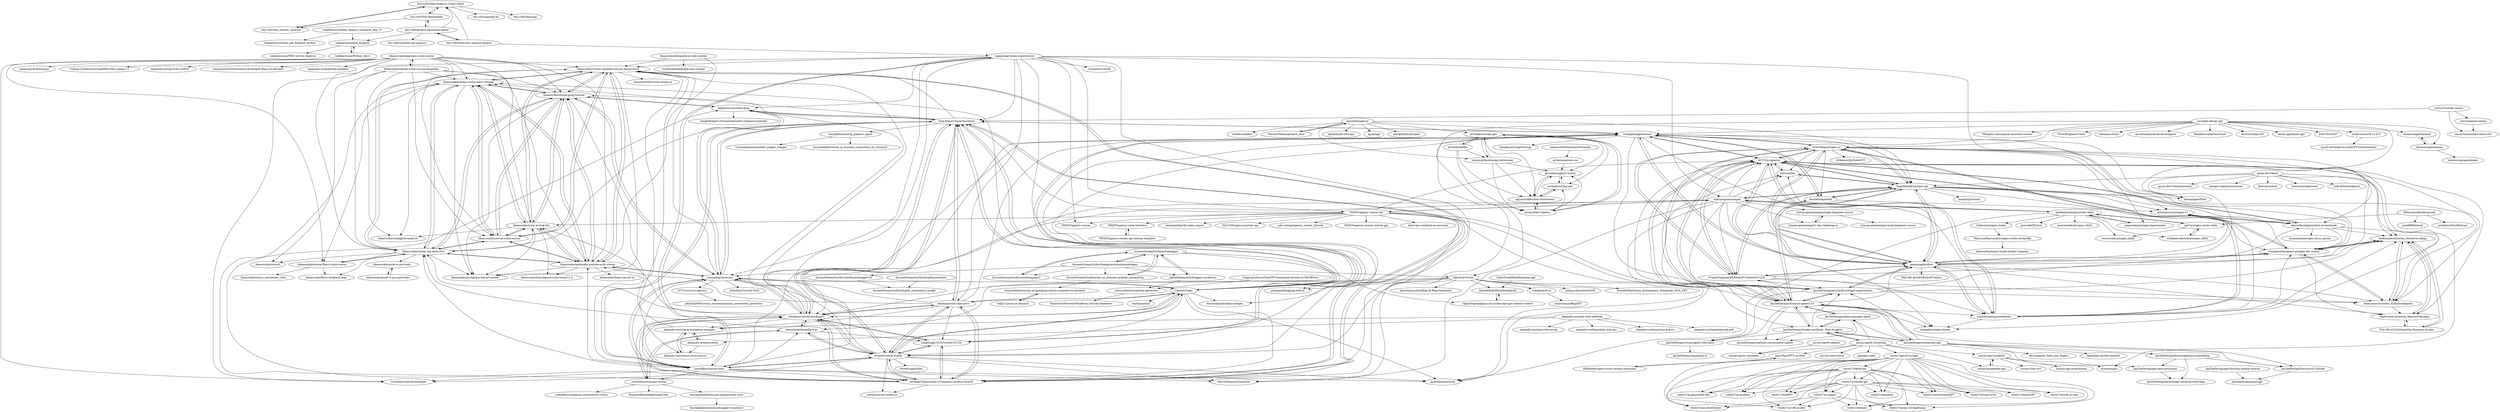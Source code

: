 digraph G {
"thu-vu92/Data-Science--Cheat-Sheet" -> "thu-vu92/DS-cheatsheets"
"thu-vu92/Data-Science--Cheat-Sheet" -> "thu-vu92/applied-ml"
"thu-vu92/Data-Science--Cheat-Sheet" -> "thu-vu92/the_witcher_network"
"thu-vu92/Data-Science--Cheat-Sheet" -> "thu-vu92/learning"
"lukebarousse/Python_Intro" -> "lukebarousse/Job_Analysis"
"RelevanceAI/relevanceai" -> "aj47/autogen-studio-skills"
"RelevanceAI/relevanceai" -> "misbahsy/Doc2Podcast" ["e"=1]
"RelevanceAI/relevanceai" -> "yym68686/aient"
"niklasnolte/MonotonicNetworks" -> "airtai/monotonic-nn"
"thu-vu92/python-dashboard-panel" -> "thu-vu92/youtube-api-analysis"
"thu-vu92/python-dashboard-panel" -> "thu-vu92/DS-cheatsheets"
"thu-vu92/python-dashboard-panel" -> "thu-vu92/Data-Science--Cheat-Sheet"
"thu-vu92/python-dashboard-panel" -> "thu-vu92/local-llms-analyse-finance"
"thu-vu92/python-dashboard-panel" -> "lukebarousse/Job_Analysis"
"thu-vu92/the_witcher_network" -> "thu-vu92/Data-Science--Cheat-Sheet"
"thu-vu92/DS-cheatsheets" -> "thu-vu92/Data-Science--Cheat-Sheet"
"thu-vu92/DS-cheatsheets" -> "thu-vu92/python-dashboard-panel"
"thu-vu92/DS-cheatsheets" -> "thu-vu92/the_witcher_network"
"lukebarousse/Job_Analysis" -> "lukebarousse/Python_Intro"
"lukebarousse/Job_Analysis" -> "lukebarousse/TRIC-Survey-Analysis"
"vitustockholm/nextjs-dropshiping-starter-template-on-demand" -> "willp11/print-on-demand"
"airtai/monotonic-nn" -> "airtai/fastagency-studio"
"lukebarousse/Data_Analyst_Streamlit_App_V1" -> "lukebarousse/Data_Job_Pipeline_Airflow"
"lukebarousse/Data_Analyst_Streamlit_App_V1" -> "lukebarousse/Job_Analysis"
"TrippingLettuce/ChatGPT-Generated-Articles-to-WordPress" -> "cleissonbarbosa/article-generator"
"ruankie/ecrivai" -> "minh-hoque/BlogGPT"
"airtai/docstring-gen" -> "ag2ai/cookiecutter-faststream"
"airtai/docstring-gen" -> "airtai/fastagency-studio"
"willp11/print-on-demand" -> "vitustockholm/nextjs-dropshiping-starter-template-on-demand"
"vdutts7/tiktok-bot" -> "vdutts7/botplot"
"vdutts7/tiktok-bot" -> "vdutts7/ai-generated-nfts"
"vdutts7/tiktok-bot" -> "vdutts7/midas-3d-depthmap"
"vdutts7/tiktok-bot" -> "vdutts7/ai-rapper"
"vdutts7/tiktok-bot" -> "vdutts7/dnn-distributed"
"vdutts7/tiktok-bot" -> "vdutts7/ai-mreflow"
"vdutts7/tiktok-bot" -> "vdutts7/youtube-gpt"
"vdutts7/tiktok-bot" -> "vdutts7/cs186-ai-chat"
"vdutts7/tiktok-bot" -> "vdutts7/chatBTC"
"vdutts7/tiktok-bot" -> "vdutts7/dexterity"
"vdutts7/tiktok-bot" -> "vdutts7/constitutionGPT"
"vdutts7/tiktok-bot" -> "vdutts7/trivial-trivia"
"airtai/nbdev-mkdocs" -> "ag2ai/cookiecutter-faststream"
"airtai/nbdev-mkdocs" -> "airtai/docstring-gen"
"airtai/nbdev-mkdocs" -> "airtai/fastagency-studio"
"airtai/nbdev-mkdocs" -> "airtai/faststream-gen"
"szczyglis-dev/py-gpt" -> "Mintplex-Labs/openai-assistant-swarm" ["e"=1]
"szczyglis-dev/py-gpt" -> "jbexta/AgentPilot" ["e"=1]
"szczyglis-dev/py-gpt" -> "AJaySi/AI-Writer"
"szczyglis-dev/py-gpt" -> "PromtEngineer/Verbi" ["e"=1]
"szczyglis-dev/py-gpt" -> "nbonamy/witsy" ["e"=1]
"szczyglis-dev/py-gpt" -> "small-cactus/M.I.L.E.S"
"szczyglis-dev/py-gpt" -> "eliranwong/letmedoit"
"szczyglis-dev/py-gpt" -> "victordibia/autogen-ui"
"szczyglis-dev/py-gpt" -> "eliranwong/toolmate"
"szczyglis-dev/py-gpt" -> "muratcankoylan/AI-Investigator" ["e"=1]
"szczyglis-dev/py-gpt" -> "KoljaB/LocalAIVoiceChat" ["e"=1]
"szczyglis-dev/py-gpt" -> "enricoros/big-AGI" ["e"=1]
"szczyglis-dev/py-gpt" -> "rnadigital/agentcloud"
"szczyglis-dev/py-gpt" -> "bionic-gpt/bionic-gpt" ["e"=1]
"szczyglis-dev/py-gpt" -> "Josh-XT/AGiXT" ["e"=1]
"OpaceDigitalAgency/ai-scribe-chat-gpt-content-creator" -> "JamesEBall/SEOArticlegenAI"
"unconv/gpt-autopilot" -> "unconv/puppeteer-gpt"
"unconv/gpt-autopilot" -> "unconv/gpt-pydecorator"
"unconv/gpt-autopilot" -> "unconv/chat-wtf"
"unconv/gpt-autopilot" -> "kreneskyp/ix" ["e"=1]
"eliranwong/letmedoit" -> "eliranwong/toolmate"
"SCTY-Inc/agentcy" -> "jaemil/agentsflow"
"SCTY-Inc/agentcy" -> "Andyinater/AutoGen_IterativeCoding"
"SCTY-Inc/agentcy" -> "ivangabriele/openai-autogen-dev-studio"
"SCTY-Inc/agentcy" -> "victordibia/autogen-ui"
"SCTY-Inc/agentcy" -> "AaronWard/generative-ai-workbook"
"SCTY-Inc/agentcy" -> "JayZeeDesign/microsoft-autogen-experiments"
"SCTY-Inc/agentcy" -> "Andyinater/AutoGen_EnhancedAgents"
"SCTY-Inc/agentcy" -> "JayZeeDesign/research-agents-3.0"
"SCTY-Inc/agentcy" -> "SageMindAI/autogen-agi"
"SCTY-Inc/agentcy" -> "PromptEngineer48/MemGPT-AutoGEN-LLM"
"SCTY-Inc/agentcy" -> "bonadio/autogenwebdemo"
"SCTY-Inc/agentcy" -> "thinkall/autogen-demos"
"SCTY-Inc/agentcy" -> "Andyinater/AutoGen_MemoryManager"
"SCTY-Inc/agentcy" -> "xforceai/ide"
"SCTY-Inc/agentcy" -> "rnadigital/agentcloud"
"airtai/fastkafka" -> "airtai/nbdev-mkdocs"
"airtai/fastkafka" -> "airtai/faststream-gen"
"airtai/fastkafka" -> "ag2ai/cookiecutter-faststream"
"airtai/fastkafka" -> "taskiq-python/taskiq-faststream"
"JayZeeDesign/researcher-gpt" -> "JayZeeDesign/Discord-AI-Chatbot"
"JayZeeDesign/researcher-gpt" -> "JayZeeDesign/research-agents-3.0"
"JayZeeDesign/researcher-gpt" -> "JayZeeDesign/Scrape-anything---Web-AI-agent"
"JayZeeDesign/researcher-gpt" -> "JayZeeDesign/inbox-manager-agent"
"JayZeeDesign/researcher-gpt" -> "JayZeeDesign/gpt-data-extraction"
"JayZeeDesign/researcher-gpt" -> "daveshap/AI_Tools_and_Papers" ["e"=1]
"JayZeeDesign/researcher-gpt" -> "JayZeeDesign/Knowledgebase-embedding"
"JayZeeDesign/researcher-gpt" -> "langchain-ai/web-explorer" ["e"=1]
"JayZeeDesign/researcher-gpt" -> "JayZeeDesign/microsoft-autogen-experiments"
"JayZeeDesign/microsoft-autogen-experiments" -> "SCTY-Inc/agentcy"
"JayZeeDesign/microsoft-autogen-experiments" -> "jaemil/agentsflow"
"JayZeeDesign/microsoft-autogen-experiments" -> "JayZeeDesign/vision-agent-with-llava"
"JayZeeDesign/microsoft-autogen-experiments" -> "Andyinater/AutoGen_IterativeCoding"
"JayZeeDesign/microsoft-autogen-experiments" -> "Andyinater/AutoGen_EnhancedAgents"
"JayZeeDesign/microsoft-autogen-experiments" -> "ivangabriele/openai-autogen-dev-studio"
"JayZeeDesign/microsoft-autogen-experiments" -> "JayZeeDesign/research-agents-3.0"
"JayZeeDesign/gpt-function-calling-tutorial" -> "JayZeeDesign/gmail-gpt"
"vdutts7/youtube-gpt" -> "vdutts7/botplot"
"vdutts7/youtube-gpt" -> "vdutts7/midas-3d-depthmap"
"vdutts7/youtube-gpt" -> "vdutts7/ai-rapper"
"vdutts7/youtube-gpt" -> "vdutts7/dnn-distributed"
"vdutts7/youtube-gpt" -> "vdutts7/cs186-ai-chat"
"vdutts7/youtube-gpt" -> "vdutts7/ai-generated-nfts"
"vdutts7/youtube-gpt" -> "vdutts7/ai-mreflow"
"vdutts7/youtube-gpt" -> "vdutts7/dexterity"
"vdutts7/youtube-gpt" -> "vdutts7/chatBTC"
"vdutts7/youtube-gpt" -> "vdutts7/betterGPT"
"vdutts7/youtube-gpt" -> "vdutts7/constitutionGPT"
"vdutts7/youtube-gpt" -> "vdutts7/trivial-trivia"
"vdutts7/youtube-gpt" -> "vdutts7/ee16b-ai-chat"
"ivangabriele/openai-autogen-dev-studio" -> "Andyinater/AutoGen_IterativeCoding"
"ivangabriele/openai-autogen-dev-studio" -> "Andyinater/AutoGen_EnhancedAgents"
"ivangabriele/openai-autogen-dev-studio" -> "Andyinater/AutoGen_MemoryManager"
"ivangabriele/openai-autogen-dev-studio" -> "SCTY-Inc/agentcy"
"ivangabriele/openai-autogen-dev-studio" -> "jaemil/agentsflow"
"ivangabriele/openai-autogen-dev-studio" -> "antoineross/Autogen-UI"
"Andyinater/AutoGen_MemoryManager" -> "Andyinater/AutoGen_IterativeCoding"
"Andyinater/AutoGen_MemoryManager" -> "Poly186-AI-DAO/AutoGen-Example-Scripts"
"genia-dev/GeniA" -> "genia-dev/vibraniumdome"
"genia-dev/GeniA" -> "emrgnt-cmplxty/automata" ["e"=1]
"genia-dev/GeniA" -> "SageMindAI/autogen-agi"
"genia-dev/GeniA" -> "fleet-ai/context" ["e"=1]
"genia-dev/GeniA" -> "kreneskyp/ix" ["e"=1]
"genia-dev/GeniA" -> "ivangabriele/openai-autogen-dev-studio"
"genia-dev/GeniA" -> "jaemil/agentsflow"
"genia-dev/GeniA" -> "ennucore/clippinator" ["e"=1]
"genia-dev/GeniA" -> "Link-AGI/AutoAgents" ["e"=1]
"CyberPunkMetalHead/seo-gpt" -> "JamesEBall/SEOArticlegenAI"
"cleissonbarbosa/article-generator" -> "Glimor/AI-Powered-WordPress-Article-Generator"
"jakeadelman/autoblogger-wordpress" -> "IncomeStreamSurfer/autoblogger"
"jakeadelman/autoblogger-wordpress" -> "cleissonbarbosa/article-generator"
"IncomeStreamSurfer/autoblogger" -> "jakeadelman/autoblogger-wordpress"
"IncomeStreamSurfer/autoblogger" -> "IncomeStreamSurfer/autobloggingv2"
"IncomeStreamSurfer/autoblogger" -> "IncomeStreamSurfer/chatgptassistantautoblogger"
"IncomeStreamSurfer/autoblogger" -> "IncomeStreamSurfer/print_on_demand_printify_automation"
"IncomeStreamSurfer/autoblogger" -> "grumpyp/blogging-with-ai"
"IncomeStreamSurfer/autoblogger" -> "OpaceDigitalAgency/ai-scribe-chat-gpt-content-creator"
"Andyinater/AutoGen_IterativeCoding" -> "Andyinater/AutoGen_MemoryManager"
"Andyinater/AutoGen_IterativeCoding" -> "ivangabriele/openai-autogen-dev-studio"
"Andyinater/AutoGen_IterativeCoding" -> "Andyinater/AutoGen_EnhancedAgents"
"Andyinater/AutoGen_IterativeCoding" -> "Poly186-AI-DAO/AutoGen-Example-Scripts"
"JayZeeDesign/gpt-data-extraction" -> "JayZeeDesign/knowledge-retrieval-with-imgs"
"JayZeeDesign/Discord-AI-Chatbot" -> "JayZeeDesign/gmail-gpt"
"unconv/puppeteer-gpt" -> "unconv/gpt-autopilot"
"IncomeStreamSurfer/print_on_demand_printify_automation" -> "vitustockholm/nextjs-dropshiping-starter-template-on-demand"
"IncomeStreamSurfer/print_on_demand_printify_automation" -> "IncomeStreamSurfer/autoblogger"
"JamesEBall/SEOArticlegenAI" -> "OpaceDigitalAgency/ai-scribe-chat-gpt-content-creator"
"AaronWard/generative-ai-workbook" -> "SCTY-Inc/agentcy"
"AaronWard/generative-ai-workbook" -> "antoineross/Autogen-UI"
"AaronWard/generative-ai-workbook" -> "Andyinater/AutoGen_IterativeCoding"
"AaronWard/generative-ai-workbook" -> "Andyinater/AutoGen_EnhancedAgents"
"AaronWard/generative-ai-workbook" -> "msamylea/autogen_focus_group"
"AaronWard/generative-ai-workbook" -> "ivangabriele/openai-autogen-dev-studio"
"Poly186-AI-DAO/AutoGen-Example-Scripts" -> "Andyinater/AutoGen_MemoryManager"
"Poly186-AI-DAO/AutoGen-Example-Scripts" -> "Andyinater/AutoGen_IterativeCoding"
"JayZeeDesign/Knowledgebase-embedding" -> "JayZeeDesign/gpt-data-extraction"
"JayZeeDesign/Knowledgebase-embedding" -> "JayZeeDesign/Discord-AI-Chatbot"
"JayZeeDesign/Knowledgebase-embedding" -> "JayZeeDesign/knowledge-retrieval-with-imgs"
"airtai/faststream-gen" -> "taskiq-python/taskiq-faststream"
"airtai/faststream-gen" -> "airtai/nbdev-mkdocs"
"airtai/faststream-gen" -> "ag2ai/cookiecutter-faststream"
"airtai/faststream-gen" -> "airtai/fastagency-studio"
"airtai/faststream-gen" -> "airtai/fastkafka"
"airtai/faststream-gen" -> "airtai/docstring-gen"
"Jiayi-Pan/GPT-V-on-Web" -> "olliethedev/gpt4-vision-chrome-extension"
"xforceai/ide" -> "SageMindAI/autogen-agi"
"xforceai/ide" -> "SCTY-Inc/agentcy"
"bhancockio/nextjs-crewai-basic-tutorial" -> "bhancockio/crewai-groq-tutorial"
"bhancockio/nextjs-crewai-basic-tutorial" -> "bhancockio/crewai-updated-tutorial-hierarchical"
"bhancockio/nextjs-crewai-basic-tutorial" -> "bhancockio/automate-youtube-with-crewai"
"bhancockio/nextjs-crewai-basic-tutorial" -> "bhancockio/instagram-llama3-crewai"
"bhancockio/nextjs-crewai-basic-tutorial" -> "bhancockio/crew-ai-crash-course"
"bhancockio/nextjs-crewai-basic-tutorial" -> "bhancockio/crew-ai-local-llm"
"bhancockio/nextjs-crewai-basic-tutorial" -> "bhancockio/crewai-rag-deep-dive"
"bhancockio/nextjs-crewai-basic-tutorial" -> "bhancockio/crewai-flows-crash-course"
"bhancockio/nextjs-crewai-basic-tutorial" -> "bhancockio/chatgpt4o-analysis"
"unconv/gpt4v-browsing" -> "JayZeeDesign/Scrape-anything---Web-AI-agent"
"unconv/gpt4v-browsing" -> "unconv/puppeteer-gpt"
"unconv/gpt4v-browsing" -> "vdutts7/gpt4V-scraper"
"unconv/gpt4v-browsing" -> "Jiayi-Pan/GPT-V-on-Web"
"unconv/gpt4v-browsing" -> "unconv/gpt-autopilot"
"unconv/gpt4v-browsing" -> "unconv/shortrocity" ["e"=1]
"unconv/gpt4v-browsing" -> "JayZeeDesign/inbox-manager-agent"
"unconv/gpt4v-browsing" -> "unconv/gpt4v-examples"
"unconv/gpt4v-browsing" -> "jide/gpt-video"
"JayZeeDesign/Scrape-anything---Web-AI-agent" -> "unconv/gpt4v-browsing"
"JayZeeDesign/Scrape-anything---Web-AI-agent" -> "JayZeeDesign/research-agents-3.0"
"JayZeeDesign/Scrape-anything---Web-AI-agent" -> "JayZeeDesign/inbox-manager-agent"
"JayZeeDesign/Scrape-anything---Web-AI-agent" -> "JayZeeDesign/realtime-conversation-copilot"
"JayZeeDesign/Scrape-anything---Web-AI-agent" -> "JayZeeDesign/researcher-gpt"
"JayZeeDesign/Scrape-anything---Web-AI-agent" -> "JayZeeDesign/vision-agent-with-llava"
"JayZeeDesign/Scrape-anything---Web-AI-agent" -> "JayZeeDesign/microsoft-autogen-experiments"
"olliethedev/gpt4-vision-chrome-extension" -> "Jiayi-Pan/GPT-V-on-Web"
"WaywardHayward/autogen-studio-dockerfile" -> "danmurf/autogen-studio-docker-compose"
"yeyu2/Youtube_demos" -> "yeyu2/gemini-nextjs"
"yeyu2/Youtube_demos" -> "yeyu2/multimodal-client-vite"
"yeyu2/Youtube_demos" -> "Eng-Elias/CrewAI-Visualizer"
"small-cactus/M.I.L.E.S" -> "small-cactus/Jarvis-ChatGPT-VoiceAssistant"
"JayZeeDesign/research-agents-3.0" -> "JayZeeDesign/Scrape-anything---Web-AI-agent"
"JayZeeDesign/research-agents-3.0" -> "SCTY-Inc/agentcy"
"JayZeeDesign/research-agents-3.0" -> "SageMindAI/autogen-agi"
"JayZeeDesign/research-agents-3.0" -> "JayZeeDesign/inbox-manager-agent"
"JayZeeDesign/research-agents-3.0" -> "JayZeeDesign/microsoft-autogen-experiments"
"JayZeeDesign/research-agents-3.0" -> "JayZeeDesign/vision-agent-with-llava"
"JayZeeDesign/research-agents-3.0" -> "jaemil/agentsflow"
"JayZeeDesign/research-agents-3.0" -> "JayZeeDesign/researcher-gpt"
"JayZeeDesign/research-agents-3.0" -> "victordibia/autogen-ui"
"JayZeeDesign/research-agents-3.0" -> "xforceai/ide"
"JayZeeDesign/research-agents-3.0" -> "JayZeeDesign/realtime-conversation-copilot"
"JayZeeDesign/research-agents-3.0" -> "thinkall/autogen-demos"
"JayZeeDesign/research-agents-3.0" -> "bonadio/autogenwebdemo"
"JayZeeDesign/research-agents-3.0" -> "JayZeeDesign/Discord-AI-Chatbot"
"JayZeeDesign/research-agents-3.0" -> "PromptEngineer48/MemGPT-AutoGEN-LLM"
"VRSEN/agency-swarm-lab" -> "VRSEN/agency-swarm" ["e"=1]
"VRSEN/agency-swarm-lab" -> "jgravelle/AutoGroq" ["e"=1]
"VRSEN/agency-swarm-lab" -> "john-adeojo/agency_swarm_tutorial" ["e"=1]
"VRSEN/agency-swarm-lab" -> "VRSEN/agency-swarm-custom-gpt"
"VRSEN/agency-swarm-lab" -> "disler/poc-realtime-ai-assistant" ["e"=1]
"VRSEN/agency-swarm-lab" -> "VRSEN/agency-voice-interface"
"VRSEN/agency-swarm-lab" -> "Eng-Elias/CrewAI-Visualizer"
"VRSEN/agency-swarm-lab" -> "MervinPraison/PraisonAI" ["e"=1]
"VRSEN/agency-swarm-lab" -> "JayZeeDesign/research-agents-3.0"
"VRSEN/agency-swarm-lab" -> "tylerprogramming/ai"
"VRSEN/agency-swarm-lab" -> "brainqub3/jar3d_meta_expert" ["e"=1]
"VRSEN/agency-swarm-lab" -> "JayZeeDesign/Scrape-anything---Web-AI-agent"
"VRSEN/agency-swarm-lab" -> "SCTY-Inc/agentcy"
"VRSEN/agency-swarm-lab" -> "bhancockio/crew-ai-local-llm"
"VRSEN/agency-swarm-lab" -> "MLT-OSS/open-assistant-api" ["e"=1]
"bhancockio/crew-ai-crash-course" -> "bhancockio/crewai-updated-tutorial-hierarchical"
"bhancockio/crew-ai-crash-course" -> "bhancockio/crew-ai-local-llm"
"bhancockio/crew-ai-crash-course" -> "bhancockio/nextjs-crewai-basic-tutorial"
"bhancockio/crew-ai-crash-course" -> "bhancockio/crewai-groq-tutorial"
"bhancockio/crew-ai-crash-course" -> "bhancockio/crewai-rag-deep-dive"
"bhancockio/crew-ai-crash-course" -> "bhancockio/automate-youtube-with-crewai"
"Eng-Elias/CrewAI-Visualizer" -> "AbubakrChan/crewai-UI-business-product-launch"
"Eng-Elias/CrewAI-Visualizer" -> "LangGraph-GUI/CrewAI-GUI-Qt"
"Eng-Elias/CrewAI-Visualizer" -> "strnad/CrewAI-Studio"
"Eng-Elias/CrewAI-Visualizer" -> "yanniedog/Autocrew"
"Eng-Elias/CrewAI-Visualizer" -> "definitive-io/crewai-groq"
"Eng-Elias/CrewAI-Visualizer" -> "crewAIInc/crewAI-tools"
"Eng-Elias/CrewAI-Visualizer" -> "alexfazio/crewAI-quickstart"
"Eng-Elias/CrewAI-Visualizer" -> "Upsonic/Tiger"
"Eng-Elias/CrewAI-Visualizer" -> "rnadigital/agentcloud"
"Eng-Elias/CrewAI-Visualizer" -> "bhancockio/crewai-rag-deep-dive"
"Eng-Elias/CrewAI-Visualizer" -> "bhancockio/crewai-updated-tutorial-hierarchical"
"Eng-Elias/CrewAI-Visualizer" -> "bhancockio/crewai-groq-tutorial"
"Eng-Elias/CrewAI-Visualizer" -> "bhancockio/nextjs-crewai-basic-tutorial"
"Eng-Elias/CrewAI-Visualizer" -> "alexfazio/viral-clips-crew"
"Eng-Elias/CrewAI-Visualizer" -> "tonykipkemboi/trip_planner_agent"
"thu-vu92/local-llms-analyse-finance" -> "thu-vu92/python-dashboard-panel"
"thu-vu92/local-llms-analyse-finance" -> "majacinka/crewai-experiments"
"thu-vu92/local-llms-analyse-finance" -> "thu-vu92/Data-Science--Cheat-Sheet"
"bhancockio/crewai-updated-tutorial-hierarchical" -> "bhancockio/crew-ai-crash-course"
"bhancockio/crewai-updated-tutorial-hierarchical" -> "bhancockio/crewai-groq-tutorial"
"bhancockio/crewai-updated-tutorial-hierarchical" -> "bhancockio/automate-youtube-with-crewai"
"bhancockio/crewai-updated-tutorial-hierarchical" -> "bhancockio/crew-ai-local-llm"
"bhancockio/crewai-updated-tutorial-hierarchical" -> "bhancockio/nextjs-crewai-basic-tutorial"
"bhancockio/crewai-updated-tutorial-hierarchical" -> "linuxandchill/crewai-stocks-yt"
"bhancockio/crewai-updated-tutorial-hierarchical" -> "alejandro-ao/crewai-crash-course"
"bhancockio/crewai-updated-tutorial-hierarchical" -> "bhancockio/instagram-llama3-crewai"
"bhancockio/crewai-updated-tutorial-hierarchical" -> "bhancockio/crewai-rag-deep-dive"
"bhancockio/crewai-updated-tutorial-hierarchical" -> "AbubakrChan/crewai-UI-business-product-launch"
"bhancockio/crewai-groq-tutorial" -> "bhancockio/crewai-updated-tutorial-hierarchical"
"bhancockio/crewai-groq-tutorial" -> "bhancockio/crew-ai-local-llm"
"bhancockio/crewai-groq-tutorial" -> "bhancockio/nextjs-crewai-basic-tutorial"
"bhancockio/crewai-groq-tutorial" -> "bhancockio/instagram-llama3-crewai"
"bhancockio/crewai-groq-tutorial" -> "bhancockio/automate-youtube-with-crewai"
"bhancockio/crewai-groq-tutorial" -> "bhancockio/crew-ai-crash-course"
"bhancockio/crewai-groq-tutorial" -> "definitive-io/crewai-groq"
"bhancockio/crewai-groq-tutorial" -> "yanniedog/Autocrew"
"bhancockio/crewai-groq-tutorial" -> "bhancockio/crewai-rag-deep-dive"
"jaemil/agentsflow" -> "victordibia/autogen-ui"
"jaemil/agentsflow" -> "SCTY-Inc/agentcy"
"jaemil/agentsflow" -> "ivangabriele/openai-autogen-dev-studio"
"jaemil/agentsflow" -> "bonadio/autogenwebdemo"
"jaemil/agentsflow" -> "rnadigital/agentcloud"
"jaemil/agentsflow" -> "Andyinater/AutoGen_IterativeCoding"
"jaemil/agentsflow" -> "SageMindAI/autogen-agi"
"jaemil/agentsflow" -> "JayZeeDesign/microsoft-autogen-experiments"
"jaemil/agentsflow" -> "Andyinater/AutoGen_EnhancedAgents"
"jaemil/agentsflow" -> "PromptEngineer48/MemGPT-AutoGEN-LLM"
"jaemil/agentsflow" -> "dustland/agentok"
"jaemil/agentsflow" -> "Andyinater/AutoGen_MemoryManager"
"jaemil/agentsflow" -> "antoineross/Autogen-UI"
"jaemil/agentsflow" -> "Poly186-AI-DAO/PolyGPT-alpha"
"jaemil/agentsflow" -> "AaronWard/generative-ai-workbook"
"victordibia/autogen-ui" -> "jaemil/agentsflow"
"victordibia/autogen-ui" -> "SCTY-Inc/agentcy"
"victordibia/autogen-ui" -> "bonadio/autogenwebdemo"
"victordibia/autogen-ui" -> "rnadigital/agentcloud"
"victordibia/autogen-ui" -> "PromptEngineer48/MemGPT-AutoGEN-LLM"
"victordibia/autogen-ui" -> "antoineross/Autogen-UI"
"victordibia/autogen-ui" -> "SageMindAI/autogen-agi"
"victordibia/autogen-ui" -> "ivangabriele/openai-autogen-dev-studio"
"victordibia/autogen-ui" -> "AaronWard/generative-ai-workbook"
"victordibia/autogen-ui" -> "xforceai/ide"
"victordibia/autogen-ui" -> "JayZeeDesign/research-agents-3.0"
"victordibia/autogen-ui" -> "thinkall/autogen-demos"
"victordibia/autogen-ui" -> "Andyinater/AutoGen_IterativeCoding"
"victordibia/autogen-ui" -> "xXAdonesXx/NodeGPT" ["e"=1]
"victordibia/autogen-ui" -> "dustland/agentok"
"crewAIInc/crewAI-tools" -> "crewAIInc/crewAI-examples" ["e"=1]
"crewAIInc/crewAI-tools" -> "Eng-Elias/CrewAI-Visualizer"
"crewAIInc/crewAI-tools" -> "strnad/CrewAI-Studio"
"crewAIInc/crewAI-tools" -> "alexfazio/crewAI-quickstart"
"crewAIInc/crewAI-tools" -> "AbubakrChan/crewai-UI-business-product-launch"
"crewAIInc/crewAI-tools" -> "yanniedog/Autocrew"
"crewAIInc/crewAI-tools" -> "majacinka/crewai-experiments"
"crewAIInc/crewAI-tools" -> "bhancockio/crewai-updated-tutorial-hierarchical"
"crewAIInc/crewAI-tools" -> "jgravelle/AutoGroq" ["e"=1]
"crewAIInc/crewAI-tools" -> "MervinPraison/PraisonAI" ["e"=1]
"crewAIInc/crewAI-tools" -> "bhancockio/crewai-rag-deep-dive"
"crewAIInc/crewAI-tools" -> "rnadigital/agentcloud"
"crewAIInc/crewAI-tools" -> "bhancockio/automate-youtube-with-crewai"
"crewAIInc/crewAI-tools" -> "crewAIInc/awesome-crewai"
"crewAIInc/crewAI-tools" -> "theyashwanthsai/Devyan"
"tylerprogramming/ai" -> "tylerprogramming/31-day-challenge-ai"
"tylerprogramming/ai" -> "jgravelle/AutoGroq" ["e"=1]
"tylerprogramming/ai" -> "SageMindAI/autogen-agi"
"tylerprogramming/ai" -> "tylerprogramming/autogen-beginner-course"
"tylerprogramming/ai" -> "madtank/autogenstudio-skills"
"tylerprogramming/ai" -> "SCTY-Inc/agentcy"
"tylerprogramming/ai" -> "JayZeeDesign/research-agents-3.0"
"tylerprogramming/ai" -> "PromptEngineer48/MemGPT-AutoGEN-LLM"
"tylerprogramming/ai" -> "jaemil/agentsflow"
"tylerprogramming/ai" -> "alexfazio/crewAI-quickstart"
"tylerprogramming/ai" -> "MervinPraison/PraisonAI" ["e"=1]
"tylerprogramming/ai" -> "xforceai/ide"
"tylerprogramming/ai" -> "crewAIInc/crewAI-tools"
"tylerprogramming/ai" -> "thinkall/autogen-demos"
"tylerprogramming/ai" -> "VRSEN/agency-swarm-lab"
"majacinka/crewai-experiments" -> "crewAIInc/crewAI-tools"
"majacinka/crewai-experiments" -> "crewAIInc/crewAI-examples" ["e"=1]
"majacinka/crewai-experiments" -> "alexfazio/crewAI-quickstart"
"majacinka/crewai-experiments" -> "yanniedog/Autocrew"
"majacinka/crewai-experiments" -> "Eng-Elias/CrewAI-Visualizer"
"majacinka/crewai-experiments" -> "AbubakrChan/crewai-UI-business-product-launch"
"majacinka/crewai-experiments" -> "bhancockio/crewai-updated-tutorial-hierarchical"
"majacinka/crewai-experiments" -> "strnad/CrewAI-Studio"
"majacinka/crewai-experiments" -> "majacinka/autogen-experiments"
"majacinka/crewai-experiments" -> "definitive-io/crewai-groq"
"majacinka/crewai-experiments" -> "crewAIInc/crewAI" ["e"=1]
"majacinka/crewai-experiments" -> "alexfazio/viral-clips-crew"
"majacinka/crewai-experiments" -> "VRSEN/agency-swarm" ["e"=1]
"majacinka/crewai-experiments" -> "VRSEN/agency-swarm-lab"
"majacinka/crewai-experiments" -> "tylerprogramming/ai"
"alejandro-ao/crewai-instagram-example" -> "alejandro-ao/crewai-crash-course"
"alejandro-ao/crewai-instagram-example" -> "alejandro-ao/exa-crewai"
"alejandro-ao/crewai-instagram-example" -> "bhancockio/crewai-groq-tutorial"
"PromptEngineer48/MemGPT-AutoGEN-LLM" -> "jaemil/agentsflow"
"PromptEngineer48/MemGPT-AutoGEN-LLM" -> "SageMindAI/autogen-agi"
"PromptEngineer48/MemGPT-AutoGEN-LLM" -> "SCTY-Inc/agentcy"
"PromptEngineer48/MemGPT-AutoGEN-LLM" -> "victordibia/autogen-ui"
"PromptEngineer48/MemGPT-AutoGEN-LLM" -> "JayZeeDesign/microsoft-autogen-experiments"
"PromptEngineer48/MemGPT-AutoGEN-LLM" -> "Andyinater/AutoGen_IterativeCoding"
"PromptEngineer48/MemGPT-AutoGEN-LLM" -> "Andyinater/AutoGen_EnhancedAgents"
"PromptEngineer48/MemGPT-AutoGEN-LLM" -> "bonadio/autogenwebdemo"
"MarianoMolina/project_alice" -> "ag2ai/fastagency"
"definitive-io/crewai-groq" -> "yanniedog/Autocrew"
"definitive-io/crewai-groq" -> "bhancockio/crewai-groq-tutorial"
"definitive-io/crewai-groq" -> "InsightEdge01/CrewaiGeminiPro-Opensourcemodel"
"definitive-io/crewai-groq" -> "Eng-Elias/CrewAI-Visualizer"
"dustland/agentok" -> "jaemil/agentsflow"
"dustland/agentok" -> "rnadigital/agentcloud"
"dustland/agentok" -> "SageMindAI/autogen-agi"
"dustland/agentok" -> "antoineross/Autogen-UI"
"alejandro-ao/chat-with-websites" -> "alejandro-ao/chat-with-mysql"
"alejandro-ao/chat-with-websites" -> "alejandro-ao/exa-crewai"
"alejandro-ao/chat-with-websites" -> "alejandro-ao/crewai-instagram-example"
"alejandro-ao/chat-with-websites" -> "alejandro-ao/langchain-chat-gui" ["e"=1]
"alejandro-ao/chat-with-websites" -> "alejandro-ao/langchain-ask-csv" ["e"=1]
"alejandro-ao/chat-with-websites" -> "alejandro-ao/langchain-ask-pdf" ["e"=1]
"madtank/autogenstudio-skills" -> "aj47/autogen-studio-skills"
"madtank/autogenstudio-skills" -> "majacinka/autogen-experiments"
"madtank/autogenstudio-skills" -> "csabakecskemeti/autogen_skillz"
"madtank/autogenstudio-skills" -> "emooreatx/autogen_skills"
"madtank/autogenstudio-skills" -> "jgravelle/Py2md" ["e"=1]
"madtank/autogenstudio-skills" -> "neutrinotek/Autogen_Skills"
"madtank/autogenstudio-skills" -> "jgravelle/AutoGroq" ["e"=1]
"madtank/autogenstudio-skills" -> "tylerprogramming/ai"
"madtank/autogenstudio-skills" -> "xforceai/ide"
"madtank/autogenstudio-skills" -> "lludlow/autogen-studio"
"rnadigital/agentcloud" -> "jaemil/agentsflow"
"rnadigital/agentcloud" -> "victordibia/autogen-ui"
"rnadigital/agentcloud" -> "Eng-Elias/CrewAI-Visualizer"
"rnadigital/agentcloud" -> "dustland/agentok"
"rnadigital/agentcloud" -> "AbubakrChan/crewai-UI-business-product-launch"
"rnadigital/agentcloud" -> "DataBassGit/AgentForge" ["e"=1]
"rnadigital/agentcloud" -> "jbexta/AgentPilot" ["e"=1]
"rnadigital/agentcloud" -> "denonrailz/obsidian-autogen"
"rnadigital/agentcloud" -> "ivangabriele/openai-autogen-dev-studio"
"rnadigital/agentcloud" -> "Upsonic/Tiger"
"rnadigital/agentcloud" -> "JayZeeDesign/microsoft-autogen-experiments"
"rnadigital/agentcloud" -> "SCTY-Inc/agentcy"
"rnadigital/agentcloud" -> "bonadio/autogenwebdemo"
"rnadigital/agentcloud" -> "SageMindAI/autogen-agi"
"rnadigital/agentcloud" -> "yanniedog/Autocrew"
"majacinka/autogen-experiments" -> "madtank/autogenstudio-skills"
"alejandro-ao/crewai-crash-course" -> "alejandro-ao/crewai-instagram-example"
"taskiq-python/taskiq-faststream" -> "airtai/faststream-gen"
"taskiq-python/taskiq-faststream" -> "ag2ai/cookiecutter-faststream"
"taskiq-python/taskiq-faststream" -> "airtai/fastagency-studio"
"taskiq-python/taskiq-faststream" -> "airtai/nbdev-mkdocs"
"Andyinater/AutoGen_EnhancedAgents" -> "Andyinater/AutoGen_MemoryManager"
"Andyinater/AutoGen_EnhancedAgents" -> "ivangabriele/openai-autogen-dev-studio"
"Andyinater/AutoGen_EnhancedAgents" -> "Andyinater/AutoGen_IterativeCoding"
"eliranwong/toolmate" -> "eliranwong/letmedoit"
"eliranwong/toolmate" -> "eliranwong/agentmake"
"csabakecskemeti/autogen_skillz" -> "aj47/autogen-studio-skills"
"aj47/autogen-studio-skills" -> "csabakecskemeti/autogen_skillz"
"aj47/autogen-studio-skills" -> "madtank/autogenstudio-skills"
"aj47/autogen-studio-skills" -> "emooreatx/autogen_skills"
"bhancockio/crew-ai-local-llm" -> "bhancockio/crewai-groq-tutorial"
"bhancockio/crew-ai-local-llm" -> "bhancockio/crew-ai-crash-course"
"bhancockio/crew-ai-local-llm" -> "bhancockio/crewai-updated-tutorial-hierarchical"
"bhancockio/crew-ai-local-llm" -> "bhancockio/trip-planner-with-crewai-2_0"
"bhancockio/crew-ai-local-llm" -> "bhancockio/automate-youtube-with-crewai"
"bhancockio/crew-ai-local-llm" -> "bhancockio/nextjs-crewai-basic-tutorial"
"bhancockio/crew-ai-local-llm" -> "bhancockio/chatgpt4o-analysis"
"bhancockio/crew-ai-local-llm" -> "bhancockio/instagram-llama3-crewai"
"bhancockio/automate-youtube-with-crewai" -> "bhancockio/crewai-updated-tutorial-hierarchical"
"bhancockio/automate-youtube-with-crewai" -> "bhancockio/nextjs-crewai-basic-tutorial"
"bhancockio/automate-youtube-with-crewai" -> "bhancockio/crewai-groq-tutorial"
"bhancockio/automate-youtube-with-crewai" -> "bhancockio/crew-ai-local-llm"
"bhancockio/automate-youtube-with-crewai" -> "bhancockio/crewai-rag-deep-dive"
"bhancockio/automate-youtube-with-crewai" -> "bhancockio/instagram-llama3-crewai"
"bhancockio/automate-youtube-with-crewai" -> "bhancockio/crew-ai-crash-course"
"bhancockio/automate-youtube-with-crewai" -> "yanniedog/Autocrew"
"bhancockio/automate-youtube-with-crewai" -> "bhancockio/lead-convert-yt"
"bhancockio/automate-youtube-with-crewai" -> "bhancockio/trip-planner-with-crewai-2_0"
"alexfazio/crewAI-quickstart" -> "AbubakrChan/crewai-UI-business-product-launch"
"alexfazio/crewAI-quickstart" -> "LangGraph-GUI/CrewAI-GUI-Qt"
"alexfazio/crewAI-quickstart" -> "alexfazio/viral-clips-crew"
"alexfazio/crewAI-quickstart" -> "Eng-Elias/CrewAI-Visualizer"
"alexfazio/crewAI-quickstart" -> "crewAIInc/crewAI-tools"
"alexfazio/crewAI-quickstart" -> "strnad/CrewAI-Studio"
"alexfazio/crewAI-quickstart" -> "yanniedog/Autocrew"
"alexfazio/crewAI-quickstart" -> "bhancockio/crewai-rag-deep-dive"
"alexfazio/crewAI-quickstart" -> "theyashwanthsai/Devyan"
"alexfazio/crewAI-quickstart" -> "definitive-io/crewai-groq"
"alexfazio/crewAI-quickstart" -> "Upsonic/Tiger"
"alexfazio/crewAI-quickstart" -> "bhancockio/crewai-updated-tutorial-hierarchical"
"alexfazio/crewAI-quickstart" -> "crewAIInc/awesome-crewai"
"alexfazio/crewAI-quickstart" -> "alejandro-ao/crewai-instagram-example"
"alexfazio/crewAI-quickstart" -> "bhancockio/crew-ai-local-llm"
"IncomeStreamSurfer/chatgptassistantautoblogger" -> "IncomeStreamSurfer/autoblogger"
"IncomeStreamSurfer/chatgptassistantautoblogger" -> "IncomeStreamSurfer/autobloggingv2"
"IncomeStreamSurfer/chatgptassistantautoblogger" -> "IncomeStreamSurfer/print_on_demand_printify_automation"
"IncomeStreamSurfer/chatgptassistantautoblogger" -> "jakeadelman/autoblogger-wordpress"
"IncomeStreamSurfer/chatgptassistantautoblogger" -> "IncomeStreamSurfer/claudeautobloggerv3v"
"IncomeStreamSurfer/chatgptassistantautoblogger" -> "AJaySi/AI-Writer"
"bonadio/autogenwebdemo" -> "jaemil/agentsflow"
"bonadio/autogenwebdemo" -> "victordibia/autogen-ui"
"bonadio/autogenwebdemo" -> "Andyinater/AutoGen_IterativeCoding"
"bonadio/autogenwebdemo" -> "thinkall/autogen-demos"
"bonadio/autogenwebdemo" -> "SCTY-Inc/agentcy"
"bonadio/autogenwebdemo" -> "ivangabriele/openai-autogen-dev-studio"
"bonadio/autogenwebdemo" -> "antoineross/Autogen-UI"
"SCTY-Inc/civic-agentcy" -> "peshak2008/crewai_resumesummary_coverletter_generator"
"IncomeStreamSurfer/autobloggingv2" -> "IncomeStreamSurfer/autoblogger"
"Upsonic/Tiger" -> "Eng-Elias/CrewAI-Visualizer"
"Upsonic/Tiger" -> "yanniedog/Autocrew"
"Upsonic/Tiger" -> "AbubakrChan/crewai-UI-business-product-launch"
"Upsonic/Tiger" -> "LangGraph-GUI/CrewAI-GUI-Qt"
"Upsonic/Tiger" -> "alexfazio/crewAI-quickstart"
"Upsonic/Tiger" -> "strnad/CrewAI-Studio"
"Upsonic/Tiger" -> "rnadigital/agentcloud"
"Upsonic/Tiger" -> "startino/aitino"
"Upsonic/Tiger" -> "jgravelle/AutoGroq" ["e"=1]
"Upsonic/Tiger" -> "denonrailz/obsidian-autogen"
"Upsonic/Tiger" -> "alexfazio/viral-clips-crew"
"Upsonic/Tiger" -> "bhancockio/nextjs-crewai-basic-tutorial"
"AJaySi/AI-Writer" -> "hilmanski/contentswift" ["e"=1]
"AJaySi/AI-Writer" -> "JamesEBall/SEOArticlegenAI"
"AJaySi/AI-Writer" -> "ruankie/ecrivai"
"AJaySi/AI-Writer" -> "ktynski/Marketing_Automations_Notebooks_With_GPT" ["e"=1]
"AJaySi/AI-Writer" -> "ikramhasan/AutoBlog-AI-Blog-Generator"
"AJaySi/AI-Writer" -> "theyashwanthsai/Devyan"
"AJaySi/AI-Writer" -> "strnad/CrewAI-Studio"
"AJaySi/AI-Writer" -> "grumpyp/blogging-with-ai"
"AJaySi/AI-Writer" -> "Upsonic/Tiger"
"AJaySi/AI-Writer" -> "JayZeeDesign/research-agents-3.0"
"AJaySi/AI-Writer" -> "alexfazio/crewAI-quickstart"
"SageMindAI/autogen-agi" -> "Andyinater/AutoGen_EnhancedAgents"
"SageMindAI/autogen-agi" -> "jaemil/agentsflow"
"SageMindAI/autogen-agi" -> "JayZeeDesign/research-agents-3.0"
"SageMindAI/autogen-agi" -> "ivangabriele/openai-autogen-dev-studio"
"SageMindAI/autogen-agi" -> "PromptEngineer48/MemGPT-AutoGEN-LLM"
"SageMindAI/autogen-agi" -> "antoineross/Autogen-UI"
"SageMindAI/autogen-agi" -> "SCTY-Inc/agentcy"
"SageMindAI/autogen-agi" -> "xforceai/ide"
"SageMindAI/autogen-agi" -> "jbexta/AgentPilot" ["e"=1]
"SageMindAI/autogen-agi" -> "dustland/agentok"
"SageMindAI/autogen-agi" -> "Josephrp/scitonic"
"SageMindAI/autogen-agi" -> "victordibia/autogen-ui"
"SageMindAI/autogen-agi" -> "AaronWard/generative-ai-workbook"
"SageMindAI/autogen-agi" -> "tylerprogramming/ai"
"vdutts7/gpt4V-scraper" -> "vdutts7/ai-rapper"
"vdutts7/gpt4V-scraper" -> "vdutts7/ai-generated-nfts"
"vdutts7/gpt4V-scraper" -> "vdutts7/midas-3d-depthmap"
"vdutts7/gpt4V-scraper" -> "vdutts7/botplot"
"vdutts7/gpt4V-scraper" -> "vdutts7/youtube-gpt"
"vdutts7/gpt4V-scraper" -> "vdutts7/dnn-distributed"
"vdutts7/gpt4V-scraper" -> "vdutts7/ai-mreflow"
"vdutts7/gpt4V-scraper" -> "vdutts7/cs186-ai-chat"
"vdutts7/gpt4V-scraper" -> "vdutts7/dexterity"
"vdutts7/gpt4V-scraper" -> "vdutts7/chatBTC"
"vdutts7/gpt4V-scraper" -> "vdutts7/betterGPT"
"vdutts7/gpt4V-scraper" -> "vdutts7/constitutionGPT"
"vdutts7/gpt4V-scraper" -> "vdutts7/trivial-trivia"
"vdutts7/gpt4V-scraper" -> "vdutts7/tiktok-bot"
"vdutts7/gpt4V-scraper" -> "vdutts7/ee16b-ai-chat"
"alejandro-ao/exa-crewai" -> "alejandro-ao/crewai-instagram-example"
"alejandro-ao/exa-crewai" -> "alejandro-ao/crewai-crash-course"
"tylerprogramming/31-day-challenge-ai" -> "tylerprogramming/autogen-beginner-course"
"yanniedog/Autocrew" -> "definitive-io/crewai-groq"
"yanniedog/Autocrew" -> "Eng-Elias/CrewAI-Visualizer"
"yanniedog/Autocrew" -> "AbubakrChan/crewai-UI-business-product-launch"
"yanniedog/Autocrew" -> "bhancockio/crewai-groq-tutorial"
"yanniedog/Autocrew" -> "bhancockio/automate-youtube-with-crewai"
"yanniedog/Autocrew" -> "SCTY-Inc/civic-agentcy"
"yanniedog/Autocrew" -> "alexfazio/crewAI-quickstart"
"yanniedog/Autocrew" -> "Upsonic/Tiger"
"yanniedog/Autocrew" -> "echtolion/CrewAI-Tools"
"yanniedog/Autocrew" -> "bhancockio/crewai-updated-tutorial-hierarchical"
"JayZeeDesign/inbox-manager-agent" -> "JayZeeDesign/research-agents-3.0"
"JayZeeDesign/inbox-manager-agent" -> "JayZeeDesign/Scrape-anything---Web-AI-agent"
"JayZeeDesign/inbox-manager-agent" -> "JayZeeDesign/realtime-conversation-copilot"
"unconv/gpt4v-gemini" -> "unconv/gpt4v-examples"
"AbubakrChan/crewai-UI-business-product-launch" -> "Eng-Elias/CrewAI-Visualizer"
"AbubakrChan/crewai-UI-business-product-launch" -> "alexfazio/crewAI-quickstart"
"AbubakrChan/crewai-UI-business-product-launch" -> "LangGraph-GUI/CrewAI-GUI-Qt"
"AbubakrChan/crewai-UI-business-product-launch" -> "yanniedog/Autocrew"
"AbubakrChan/crewai-UI-business-product-launch" -> "strnad/CrewAI-Studio"
"AbubakrChan/crewai-UI-business-product-launch" -> "yuriwa/crewai-sheets-ui"
"AbubakrChan/crewai-UI-business-product-launch" -> "definitive-io/crewai-groq"
"AbubakrChan/crewai-UI-business-product-launch" -> "bhancockio/crewai-updated-tutorial-hierarchical"
"AbubakrChan/crewai-UI-business-product-launch" -> "alexfazio/viral-clips-crew"
"AbubakrChan/crewai-UI-business-product-launch" -> "bhancockio/nextjs-crewai-basic-tutorial"
"tylerprogramming/autogen-beginner-course" -> "tylerprogramming/crewai-beginner-course"
"tylerprogramming/autogen-beginner-course" -> "tylerprogramming/31-day-challenge-ai"
"IncomeStreamSurfer/claudeautobloggerv3v" -> "IncomeStreamSurfer/shopify_automation_toolkit"
"tonykipkemboi/trip_planner_agent" -> "hanantabak2/crewai_ai_business_consultant_on_streamlit"
"tonykipkemboi/trip_planner_agent" -> "tonykipkemboi/youtube_yapper_trapper"
"antoineross/Autogen-UI" -> "AaronWard/generative-ai-workbook"
"lludlow/autogen-studio" -> "WaywardHayward/autogen-studio-dockerfile"
"JayZeeDesign/vision-agent-with-llava" -> "JayZeeDesign/langchain-ui"
"ag2ai/cookiecutter-faststream" -> "airtai/nbdev-mkdocs"
"ag2ai/cookiecutter-faststream" -> "airtai/docstring-gen"
"ag2ai/cookiecutter-faststream" -> "airtai/fastagency-studio"
"airtai/fastagency-studio" -> "airtai/docstring-gen"
"airtai/fastagency-studio" -> "ag2ai/cookiecutter-faststream"
"vdutts7/ai-rapper" -> "vdutts7/midas-3d-depthmap"
"vdutts7/ai-rapper" -> "vdutts7/dnn-distributed"
"vdutts7/ai-rapper" -> "vdutts7/botplot"
"vdutts7/ai-rapper" -> "vdutts7/cs186-ai-chat"
"bhancockio/langchain-crash-course" -> "bhancockio/crewai-rag-deep-dive"
"bhancockio/langchain-crash-course" -> "bhancockio/crewai-updated-tutorial-hierarchical"
"bhancockio/langchain-crash-course" -> "bhancockio/claude-crash-course-templates"
"bhancockio/langchain-crash-course" -> "bhancockio/crew-ai-crash-course"
"bhancockio/langchain-crash-course" -> "crewAIInc/crewAI-examples" ["e"=1]
"bhancockio/langchain-crash-course" -> "bhancockio/automate-youtube-with-crewai"
"bhancockio/langchain-crash-course" -> "curiousily/AI-Bootcamp" ["e"=1]
"bhancockio/langchain-crash-course" -> "bhancockio/crewai-groq-tutorial"
"bhancockio/langchain-crash-course" -> "Coding-Crashkurse/GraphRAG-with-Llama-3.1" ["e"=1]
"bhancockio/langchain-crash-course" -> "langchain-ai/rag-from-scratch" ["e"=1]
"bhancockio/langchain-crash-course" -> "sunnysavita10/Generative-AI-Indepth-Basic-to-Advance" ["e"=1]
"bhancockio/langchain-crash-course" -> "langchain-ai/langchain-academy" ["e"=1]
"bhancockio/langchain-crash-course" -> "bhancockio/crewai-flows-crash-course"
"bhancockio/langchain-crash-course" -> "bhancockio/crew-ai-local-llm"
"bhancockio/langchain-crash-course" -> "bhancockio/nextjs-crewai-basic-tutorial"
"ag2ai/fastagency" -> "ag2ai/build-with-ag2"
"ag2ai/fastagency" -> "MarianoMolina/project_alice"
"ag2ai/fastagency" -> "taskiq-python/taskiq-faststream"
"ag2ai/fastagency" -> "airtai/faststream-gen"
"ag2ai/fastagency" -> "ag2ai/ag2" ["e"=1]
"ag2ai/fastagency" -> "rnadigital/agentcloud"
"ag2ai/fastagency" -> "autogenhub/autogen"
"ag2ai/fastagency" -> "SageMindAI/autogen-agi"
"ag2ai/fastagency" -> "waldiez/waldiez"
"crewAIInc/awesome-crewai" -> "theyashwanthsai/Devyan"
"crewAIInc/awesome-crewai" -> "crewAIInc/companies-powered-by-crewai"
"crewAIInc/awesome-crewai" -> "Ronoh4/KnowledgeGraphCrew"
"crewAIInc/awesome-crewai" -> "tonykipkemboi/resume-optimization-crew"
"crewAIInc/awesome-crewai" -> "alexfazio/crewAI-quickstart"
"theyashwanthsai/Devyan" -> "crewAIInc/awesome-crewai"
"theyashwanthsai/Devyan" -> "LangGraph-GUI/CrewAI-GUI-Qt"
"theyashwanthsai/Devyan" -> "alexfazio/crewAI-quickstart"
"theyashwanthsai/Devyan" -> "strnad/CrewAI-Studio"
"theyashwanthsai/Devyan" -> "bhancockio/crewai-rag-deep-dive"
"LangGraph-GUI/CrewAI-GUI-Qt" -> "Eng-Elias/CrewAI-Visualizer"
"LangGraph-GUI/CrewAI-GUI-Qt" -> "AbubakrChan/crewai-UI-business-product-launch"
"LangGraph-GUI/CrewAI-GUI-Qt" -> "strnad/CrewAI-Studio"
"LangGraph-GUI/CrewAI-GUI-Qt" -> "alexfazio/crewAI-quickstart"
"strnad/CrewAI-Studio" -> "Eng-Elias/CrewAI-Visualizer"
"strnad/CrewAI-Studio" -> "LangGraph-GUI/CrewAI-GUI-Qt"
"strnad/CrewAI-Studio" -> "AbubakrChan/crewai-UI-business-product-launch"
"strnad/CrewAI-Studio" -> "crewAIInc/crewAI-tools"
"strnad/CrewAI-Studio" -> "alexfazio/crewAI-quickstart"
"strnad/CrewAI-Studio" -> "alexfazio/viral-clips-crew"
"strnad/CrewAI-Studio" -> "jgravelle/AutoGroq" ["e"=1]
"strnad/CrewAI-Studio" -> "crewAIInc/crewAI-examples" ["e"=1]
"strnad/CrewAI-Studio" -> "theyashwanthsai/Devyan"
"strnad/CrewAI-Studio" -> "Upsonic/Tiger"
"strnad/CrewAI-Studio" -> "yanniedog/Autocrew"
"strnad/CrewAI-Studio" -> "StreetLamb/tribe" ["e"=1]
"strnad/CrewAI-Studio" -> "MervinPraison/PraisonAI" ["e"=1]
"strnad/CrewAI-Studio" -> "rnadigital/agentcloud"
"strnad/CrewAI-Studio" -> "yuriwa/crewai-sheets-ui"
"VRSEN/agency-voice-interface" -> "VRSEN/agency-swarm-api-railway-template"
"alexfazio/viral-clips-crew" -> "alexfazio/crewAI-quickstart"
"alexfazio/viral-clips-crew" -> "AbubakrChan/crewai-UI-business-product-launch"
"alexfazio/viral-clips-crew" -> "strnad/CrewAI-Studio"
"alexfazio/viral-clips-crew" -> "Eng-Elias/CrewAI-Visualizer"
"alexfazio/viral-clips-crew" -> "LangGraph-GUI/CrewAI-GUI-Qt"
"alexfazio/viral-clips-crew" -> "yanniedog/Autocrew"
"alexfazio/viral-clips-crew" -> "Upsonic/Tiger"
"alexfazio/viral-clips-crew" -> "bhancockio/automate-youtube-with-crewai"
"alexfazio/viral-clips-crew" -> "rnadigital/agentcloud"
"alexfazio/viral-clips-crew" -> "alejandro-ao/crewai-instagram-example"
"bhancockio/crewai-rag-deep-dive" -> "bhancockio/crewai-flows-crash-course"
"bhancockio/crewai-rag-deep-dive" -> "bhancockio/crewai-groq-tutorial"
"bhancockio/crewai-rag-deep-dive" -> "bhancockio/crew-ai-crash-course"
"bhancockio/crewai-rag-deep-dive" -> "bhancockio/automate-youtube-with-crewai"
"bhancockio/crewai-rag-deep-dive" -> "bhancockio/nextjs-crewai-basic-tutorial"
"bhancockio/crewai-rag-deep-dive" -> "bhancockio/crewai-updated-tutorial-hierarchical"
"bhancockio/crewai-rag-deep-dive" -> "bhancockio/flows-feedback-loop"
"bhancockio/crewai-rag-deep-dive" -> "bhancockio/crewAI"
"bhancockio/crewai-rag-deep-dive" -> "bhancockio/noob-vs-pro-tools"
"bhancockio/crewai-rag-deep-dive" -> "bhancockio/instagram-llama3-crewai"
"bhancockio/crewai-rag-deep-dive" -> "bhancockio/crew-ai-local-llm"
"bhancockio/crewai-flows-crash-course" -> "bhancockio/flows-feedback-loop"
"bhancockio/crewai-flows-crash-course" -> "bhancockio/crewai-rag-deep-dive"
"bhancockio/crewai-flows-crash-course" -> "bhancockio/convo_newsletter_crew"
"bhancockio/claude-crash-course-templates" -> "bhancockio/crewai-rag-deep-dive"
"bhancockio/claude-crash-course-templates" -> "bhancockio/crewai-groq-tutorial"
"bhancockio/claude-crash-course-templates" -> "bhancockio/crew-ai-crash-course"
"bhancockio/claude-crash-course-templates" -> "bhancockio/automate-youtube-with-crewai"
"bhancockio/claude-crash-course-templates" -> "bhancockio/crewAI"
"bhancockio/claude-crash-course-templates" -> "bhancockio/chatgpt4o-analysis"
"bhancockio/claude-crash-course-templates" -> "bhancockio/nextjs-crewai-basic-tutorial"
"bhancockio/claude-crash-course-templates" -> "bhancockio/langchain-crash-course"
"IncomeStreamSurfer/shopifyautomater" -> "IncomeStreamSurfer/shopify_automation_toolkit"
"VRSEN/agency-swarm-api-railway-template" -> "VRSEN/agency-voice-interface"
"bhancockio/deepseek-ai-web-crawler" -> "worldzofai/deepseek-web-crawler"
"bhancockio/deepseek-ai-web-crawler" -> "bhancockio/automate-youtube-with-crewai"
"bhancockio/deepseek-ai-web-crawler" -> "bhancockio/crewai-updated-tutorial-hierarchical"
"yeyu2/gemini-nextjs" -> "yeyu2/multimodal-client-vite"
"tonykipkemboi/resume-optimization-crew" -> "tonykipkemboi/research-paper-to-podcast"
"bhancockio/noob-vs-pro-tools" -> "bhancockio/noob-vs-pro-god-tasks"
"bhancockio/noob-vs-pro-god-tasks" -> "bhancockio/noob-vs-pro-tools"
"thu-vu92/Data-Science--Cheat-Sheet" ["l"="40.193,-2.265"]
"thu-vu92/DS-cheatsheets" ["l"="40.192,-2.287"]
"thu-vu92/applied-ml" ["l"="40.223,-2.282"]
"thu-vu92/the_witcher_network" ["l"="40.219,-2.266"]
"thu-vu92/learning" ["l"="40.212,-2.289"]
"lukebarousse/Python_Intro" ["l"="40.173,-2.362"]
"lukebarousse/Job_Analysis" ["l"="40.183,-2.344"]
"RelevanceAI/relevanceai" ["l"="39.853,-2.178"]
"aj47/autogen-studio-skills" ["l"="39.891,-2.13"]
"misbahsy/Doc2Podcast" ["l"="42.995,-1.125"]
"yym68686/aient" ["l"="39.833,-2.202"]
"niklasnolte/MonotonicNetworks" ["l"="39.897,-2.307"]
"airtai/monotonic-nn" ["l"="39.908,-2.28"]
"thu-vu92/python-dashboard-panel" ["l"="40.163,-2.28"]
"thu-vu92/youtube-api-analysis" ["l"="40.148,-2.314"]
"thu-vu92/local-llms-analyse-finance" ["l"="40.145,-2.222"]
"lukebarousse/TRIC-Survey-Analysis" ["l"="40.203,-2.352"]
"vitustockholm/nextjs-dropshiping-starter-template-on-demand" ["l"="40.086,-1.73"]
"willp11/print-on-demand" ["l"="40.081,-1.712"]
"airtai/fastagency-studio" ["l"="39.924,-2.245"]
"lukebarousse/Data_Analyst_Streamlit_App_V1" ["l"="40.202,-2.385"]
"lukebarousse/Data_Job_Pipeline_Airflow" ["l"="40.212,-2.412"]
"TrippingLettuce/ChatGPT-Generated-Articles-to-WordPress" ["l"="40.158,-1.679"]
"cleissonbarbosa/article-generator" ["l"="40.137,-1.706"]
"ruankie/ecrivai" ["l"="40.064,-1.871"]
"minh-hoque/BlogGPT" ["l"="40.059,-1.842"]
"airtai/docstring-gen" ["l"="39.937,-2.249"]
"ag2ai/cookiecutter-faststream" ["l"="39.93,-2.232"]
"vdutts7/tiktok-bot" ["l"="39.612,-1.891"]
"vdutts7/botplot" ["l"="39.633,-1.864"]
"vdutts7/ai-generated-nfts" ["l"="39.619,-1.858"]
"vdutts7/midas-3d-depthmap" ["l"="39.591,-1.881"]
"vdutts7/ai-rapper" ["l"="39.622,-1.875"]
"vdutts7/dnn-distributed" ["l"="39.642,-1.876"]
"vdutts7/ai-mreflow" ["l"="39.612,-1.917"]
"vdutts7/youtube-gpt" ["l"="39.606,-1.879"]
"vdutts7/cs186-ai-chat" ["l"="39.623,-1.908"]
"vdutts7/chatBTC" ["l"="39.589,-1.893"]
"vdutts7/dexterity" ["l"="39.602,-1.864"]
"vdutts7/constitutionGPT" ["l"="39.591,-1.909"]
"vdutts7/trivial-trivia" ["l"="39.605,-1.905"]
"airtai/nbdev-mkdocs" ["l"="39.939,-2.236"]
"airtai/faststream-gen" ["l"="39.947,-2.221"]
"szczyglis-dev/py-gpt" ["l"="40.003,-1.888"]
"Mintplex-Labs/openai-assistant-swarm" ["l"="40.89,-3.509"]
"jbexta/AgentPilot" ["l"="40.94,-3.711"]
"AJaySi/AI-Writer" ["l"="40.063,-1.915"]
"PromtEngineer/Verbi" ["l"="41.326,0.513"]
"nbonamy/witsy" ["l"="41.198,3.219"]
"small-cactus/M.I.L.E.S" ["l"="40.005,-1.817"]
"eliranwong/letmedoit" ["l"="39.991,-1.848"]
"victordibia/autogen-ui" ["l"="39.971,-1.974"]
"eliranwong/toolmate" ["l"="39.971,-1.838"]
"muratcankoylan/AI-Investigator" ["l"="41.628,0.452"]
"KoljaB/LocalAIVoiceChat" ["l"="41.837,0.843"]
"enricoros/big-AGI" ["l"="40.807,0.326"]
"rnadigital/agentcloud" ["l"="40.015,-2"]
"bionic-gpt/bionic-gpt" ["l"="41.341,0.286"]
"Josh-XT/AGiXT" ["l"="41.089,-3.75"]
"OpaceDigitalAgency/ai-scribe-chat-gpt-content-creator" ["l"="40.122,-1.824"]
"JamesEBall/SEOArticlegenAI" ["l"="40.118,-1.854"]
"unconv/gpt-autopilot" ["l"="39.707,-1.98"]
"unconv/puppeteer-gpt" ["l"="39.73,-1.967"]
"unconv/gpt-pydecorator" ["l"="39.672,-1.983"]
"unconv/chat-wtf" ["l"="39.684,-2.008"]
"kreneskyp/ix" ["l"="41.143,-3.713"]
"SCTY-Inc/agentcy" ["l"="39.952,-1.993"]
"jaemil/agentsflow" ["l"="39.952,-1.977"]
"Andyinater/AutoGen_IterativeCoding" ["l"="39.937,-1.957"]
"ivangabriele/openai-autogen-dev-studio" ["l"="39.951,-1.963"]
"AaronWard/generative-ai-workbook" ["l"="39.955,-1.946"]
"JayZeeDesign/microsoft-autogen-experiments" ["l"="39.915,-1.981"]
"Andyinater/AutoGen_EnhancedAgents" ["l"="39.928,-1.968"]
"JayZeeDesign/research-agents-3.0" ["l"="39.915,-2"]
"SageMindAI/autogen-agi" ["l"="39.951,-2.008"]
"PromptEngineer48/MemGPT-AutoGEN-LLM" ["l"="39.935,-1.994"]
"bonadio/autogenwebdemo" ["l"="39.968,-1.991"]
"thinkall/autogen-demos" ["l"="39.968,-2.014"]
"Andyinater/AutoGen_MemoryManager" ["l"="39.931,-1.946"]
"xforceai/ide" ["l"="39.937,-2.032"]
"airtai/fastkafka" ["l"="39.952,-2.239"]
"taskiq-python/taskiq-faststream" ["l"="39.937,-2.211"]
"JayZeeDesign/researcher-gpt" ["l"="39.863,-2.012"]
"JayZeeDesign/Discord-AI-Chatbot" ["l"="39.847,-2.039"]
"JayZeeDesign/Scrape-anything---Web-AI-agent" ["l"="39.869,-1.984"]
"JayZeeDesign/inbox-manager-agent" ["l"="39.846,-1.974"]
"JayZeeDesign/gpt-data-extraction" ["l"="39.812,-2.017"]
"daveshap/AI_Tools_and_Papers" ["l"="40.684,1.033"]
"JayZeeDesign/Knowledgebase-embedding" ["l"="39.819,-2.036"]
"langchain-ai/web-explorer" ["l"="41.437,-3.489"]
"JayZeeDesign/vision-agent-with-llava" ["l"="39.884,-1.967"]
"JayZeeDesign/gpt-function-calling-tutorial" ["l"="39.774,-2.09"]
"JayZeeDesign/gmail-gpt" ["l"="39.805,-2.07"]
"vdutts7/betterGPT" ["l"="39.606,-1.849"]
"vdutts7/ee16b-ai-chat" ["l"="39.587,-1.865"]
"antoineross/Autogen-UI" ["l"="39.978,-1.956"]
"Poly186-AI-DAO/AutoGen-Example-Scripts" ["l"="39.925,-1.925"]
"genia-dev/GeniA" ["l"="39.905,-1.939"]
"genia-dev/vibraniumdome" ["l"="39.879,-1.905"]
"emrgnt-cmplxty/automata" ["l"="51.518,-0.811"]
"fleet-ai/context" ["l"="41.102,0.758"]
"ennucore/clippinator" ["l"="41.092,-3.585"]
"Link-AGI/AutoAgents" ["l"="36.777,-2.259"]
"CyberPunkMetalHead/seo-gpt" ["l"="40.159,-1.832"]
"Glimor/AI-Powered-WordPress-Article-Generator" ["l"="40.129,-1.681"]
"jakeadelman/autoblogger-wordpress" ["l"="40.12,-1.753"]
"IncomeStreamSurfer/autoblogger" ["l"="40.11,-1.781"]
"IncomeStreamSurfer/autobloggingv2" ["l"="40.128,-1.786"]
"IncomeStreamSurfer/chatgptassistantautoblogger" ["l"="40.103,-1.801"]
"IncomeStreamSurfer/print_on_demand_printify_automation" ["l"="40.093,-1.76"]
"grumpyp/blogging-with-ai" ["l"="40.087,-1.842"]
"JayZeeDesign/knowledge-retrieval-with-imgs" ["l"="39.791,-2.034"]
"msamylea/autogen_focus_group" ["l"="39.939,-1.899"]
"Jiayi-Pan/GPT-V-on-Web" ["l"="39.741,-1.895"]
"olliethedev/gpt4-vision-chrome-extension" ["l"="39.731,-1.869"]
"bhancockio/nextjs-crewai-basic-tutorial" ["l"="40.127,-2.056"]
"bhancockio/crewai-groq-tutorial" ["l"="40.122,-2.046"]
"bhancockio/crewai-updated-tutorial-hierarchical" ["l"="40.125,-2.035"]
"bhancockio/automate-youtube-with-crewai" ["l"="40.142,-2.052"]
"bhancockio/instagram-llama3-crewai" ["l"="40.125,-2.073"]
"bhancockio/crew-ai-crash-course" ["l"="40.141,-2.066"]
"bhancockio/crew-ai-local-llm" ["l"="40.114,-2.058"]
"bhancockio/crewai-rag-deep-dive" ["l"="40.141,-2.039"]
"bhancockio/crewai-flows-crash-course" ["l"="40.176,-2.042"]
"bhancockio/chatgpt4o-analysis" ["l"="40.127,-2.09"]
"unconv/gpt4v-browsing" ["l"="39.767,-1.949"]
"vdutts7/gpt4V-scraper" ["l"="39.63,-1.892"]
"unconv/shortrocity" ["l"="37.058,33.872"]
"unconv/gpt4v-examples" ["l"="39.735,-1.934"]
"jide/gpt-video" ["l"="39.769,-1.913"]
"JayZeeDesign/realtime-conversation-copilot" ["l"="39.849,-1.995"]
"WaywardHayward/autogen-studio-dockerfile" ["l"="39.828,-2.143"]
"danmurf/autogen-studio-docker-compose" ["l"="39.805,-2.154"]
"yeyu2/Youtube_demos" ["l"="40.207,-2.01"]
"yeyu2/gemini-nextjs" ["l"="40.249,-2.002"]
"yeyu2/multimodal-client-vite" ["l"="40.237,-2.012"]
"Eng-Elias/CrewAI-Visualizer" ["l"="40.086,-2.029"]
"small-cactus/Jarvis-ChatGPT-VoiceAssistant" ["l"="40,-1.786"]
"VRSEN/agency-swarm-lab" ["l"="40.002,-2.045"]
"VRSEN/agency-swarm" ["l"="41.015,0.424"]
"jgravelle/AutoGroq" ["l"="41.28,0.441"]
"john-adeojo/agency_swarm_tutorial" ["l"="41.51,0.574"]
"VRSEN/agency-swarm-custom-gpt" ["l"="40.005,-2.078"]
"disler/poc-realtime-ai-assistant" ["l"="41.448,0.557"]
"VRSEN/agency-voice-interface" ["l"="40.013,-2.103"]
"MervinPraison/PraisonAI" ["l"="41.129,0.322"]
"tylerprogramming/ai" ["l"="39.974,-2.041"]
"brainqub3/jar3d_meta_expert" ["l"="41.517,0.517"]
"MLT-OSS/open-assistant-api" ["l"="40.946,-3.355"]
"AbubakrChan/crewai-UI-business-product-launch" ["l"="40.097,-2.019"]
"LangGraph-GUI/CrewAI-GUI-Qt" ["l"="40.105,-1.99"]
"strnad/CrewAI-Studio" ["l"="40.083,-1.985"]
"yanniedog/Autocrew" ["l"="40.097,-2.039"]
"definitive-io/crewai-groq" ["l"="40.091,-2.056"]
"crewAIInc/crewAI-tools" ["l"="40.067,-2.022"]
"alexfazio/crewAI-quickstart" ["l"="40.091,-2.005"]
"Upsonic/Tiger" ["l"="40.067,-1.997"]
"alexfazio/viral-clips-crew" ["l"="40.111,-2.01"]
"tonykipkemboi/trip_planner_agent" ["l"="40.084,-2.123"]
"majacinka/crewai-experiments" ["l"="40.063,-2.062"]
"linuxandchill/crewai-stocks-yt" ["l"="40.159,-2.014"]
"alejandro-ao/crewai-crash-course" ["l"="40.176,-1.995"]
"dustland/agentok" ["l"="39.989,-1.988"]
"Poly186-AI-DAO/PolyGPT-alpha" ["l"="39.954,-1.917"]
"xXAdonesXx/NodeGPT" ["l"="32.494,32.812"]
"crewAIInc/crewAI-examples" ["l"="40.96,0.352"]
"crewAIInc/awesome-crewai" ["l"="40.122,-1.953"]
"theyashwanthsai/Devyan" ["l"="40.1,-1.968"]
"tylerprogramming/31-day-challenge-ai" ["l"="39.949,-2.073"]
"tylerprogramming/autogen-beginner-course" ["l"="39.952,-2.092"]
"madtank/autogenstudio-skills" ["l"="39.922,-2.095"]
"majacinka/autogen-experiments" ["l"="39.976,-2.096"]
"crewAIInc/crewAI" ["l"="40.759,0.208"]
"alejandro-ao/crewai-instagram-example" ["l"="40.161,-1.988"]
"alejandro-ao/exa-crewai" ["l"="40.192,-1.97"]
"MarianoMolina/project_alice" ["l"="39.935,-2.171"]
"ag2ai/fastagency" ["l"="39.964,-2.146"]
"InsightEdge01/CrewaiGeminiPro-Opensourcemodel" ["l"="40.081,-2.095"]
"alejandro-ao/chat-with-websites" ["l"="40.224,-1.954"]
"alejandro-ao/chat-with-mysql" ["l"="40.264,-1.937"]
"alejandro-ao/langchain-chat-gui" ["l"="41.208,-3.462"]
"alejandro-ao/langchain-ask-csv" ["l"="41.222,-3.45"]
"alejandro-ao/langchain-ask-pdf" ["l"="41.267,-3.476"]
"csabakecskemeti/autogen_skillz" ["l"="39.888,-2.11"]
"emooreatx/autogen_skills" ["l"="39.904,-2.117"]
"jgravelle/Py2md" ["l"="41.626,0.499"]
"neutrinotek/Autogen_Skills" ["l"="39.918,-2.12"]
"lludlow/autogen-studio" ["l"="39.863,-2.124"]
"DataBassGit/AgentForge" ["l"="41.014,-3.73"]
"denonrailz/obsidian-autogen" ["l"="40.037,-1.974"]
"eliranwong/agentmake" ["l"="39.957,-1.814"]
"bhancockio/trip-planner-with-crewai-2_0" ["l"="40.156,-2.038"]
"bhancockio/lead-convert-yt" ["l"="40.197,-2.049"]
"IncomeStreamSurfer/claudeautobloggerv3v" ["l"="40.142,-1.773"]
"SCTY-Inc/civic-agentcy" ["l"="40.115,-2.11"]
"peshak2008/crewai_resumesummary_coverletter_generator" ["l"="40.129,-2.138"]
"startino/aitino" ["l"="40.061,-1.951"]
"hilmanski/contentswift" ["l"="24.858,-28.802"]
"ktynski/Marketing_Automations_Notebooks_With_GPT" ["l"="24.912,-28.731"]
"ikramhasan/AutoBlog-AI-Blog-Generator" ["l"="40.08,-1.893"]
"Josephrp/scitonic" ["l"="39.908,-2.039"]
"echtolion/CrewAI-Tools" ["l"="40.095,-2.083"]
"unconv/gpt4v-gemini" ["l"="39.713,-1.925"]
"yuriwa/crewai-sheets-ui" ["l"="40.128,-1.983"]
"tylerprogramming/crewai-beginner-course" ["l"="39.941,-2.121"]
"IncomeStreamSurfer/shopify_automation_toolkit" ["l"="40.166,-1.755"]
"hanantabak2/crewai_ai_business_consultant_on_streamlit" ["l"="40.094,-2.147"]
"tonykipkemboi/youtube_yapper_trapper" ["l"="40.081,-2.163"]
"JayZeeDesign/langchain-ui" ["l"="39.863,-1.946"]
"bhancockio/langchain-crash-course" ["l"="40.165,-2.063"]
"bhancockio/claude-crash-course-templates" ["l"="40.151,-2.086"]
"curiousily/AI-Bootcamp" ["l"="41.808,0.522"]
"Coding-Crashkurse/GraphRAG-with-Llama-3.1" ["l"="41.55,0.831"]
"langchain-ai/rag-from-scratch" ["l"="41.276,0.54"]
"sunnysavita10/Generative-AI-Indepth-Basic-to-Advance" ["l"="47.798,25.101"]
"langchain-ai/langchain-academy" ["l"="41.408,0.352"]
"ag2ai/build-with-ag2" ["l"="39.992,-2.174"]
"ag2ai/ag2" ["l"="41.086,0.343"]
"autogenhub/autogen" ["l"="39.982,-2.199"]
"waldiez/waldiez" ["l"="39.961,-2.181"]
"crewAIInc/companies-powered-by-crewai" ["l"="40.129,-1.923"]
"Ronoh4/KnowledgeGraphCrew" ["l"="40.149,-1.929"]
"tonykipkemboi/resume-optimization-crew" ["l"="40.169,-1.909"]
"StreetLamb/tribe" ["l"="41.33,0.465"]
"VRSEN/agency-swarm-api-railway-template" ["l"="40.019,-2.129"]
"bhancockio/flows-feedback-loop" ["l"="40.179,-2.024"]
"bhancockio/crewAI" ["l"="40.169,-2.082"]
"bhancockio/noob-vs-pro-tools" ["l"="40.18,-2.09"]
"bhancockio/convo_newsletter_crew" ["l"="40.222,-2.045"]
"IncomeStreamSurfer/shopifyautomater" ["l"="40.183,-1.74"]
"bhancockio/deepseek-ai-web-crawler" ["l"="40.205,-2.076"]
"worldzofai/deepseek-web-crawler" ["l"="40.239,-2.092"]
"tonykipkemboi/research-paper-to-podcast" ["l"="40.197,-1.889"]
"bhancockio/noob-vs-pro-god-tasks" ["l"="40.193,-2.109"]
}